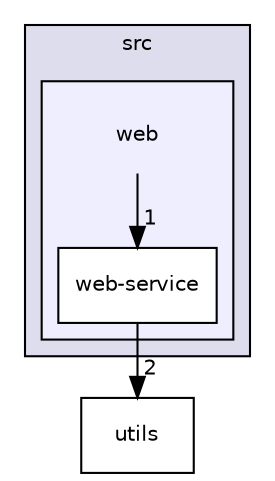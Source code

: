 digraph "src/web" {
  compound=true
  node [ fontsize="10", fontname="Helvetica"];
  edge [ labelfontsize="10", labelfontname="Helvetica"];
  subgraph clusterdir_68267d1309a1af8e8297ef4c3efbcdba {
    graph [ bgcolor="#ddddee", pencolor="black", label="src" fontname="Helvetica", fontsize="10", URL="dir_68267d1309a1af8e8297ef4c3efbcdba.html"]
  subgraph clusterdir_0d4dde2834ed44e47b6207c19e4aac26 {
    graph [ bgcolor="#eeeeff", pencolor="black", label="" URL="dir_0d4dde2834ed44e47b6207c19e4aac26.html"];
    dir_0d4dde2834ed44e47b6207c19e4aac26 [shape=plaintext label="web"];
    dir_9c2c15f288e12373e327a76e299cd79d [shape=box label="web-service" color="black" fillcolor="white" style="filled" URL="dir_9c2c15f288e12373e327a76e299cd79d.html"];
  }
  }
  dir_313caf1132e152dd9b58bea13a4052ca [shape=box label="utils" URL="dir_313caf1132e152dd9b58bea13a4052ca.html"];
  dir_0d4dde2834ed44e47b6207c19e4aac26->dir_9c2c15f288e12373e327a76e299cd79d [headlabel="1", labeldistance=1.5 headhref="dir_000004_000017.html"];
  dir_9c2c15f288e12373e327a76e299cd79d->dir_313caf1132e152dd9b58bea13a4052ca [headlabel="2", labeldistance=1.5 headhref="dir_000017_000015.html"];
}
